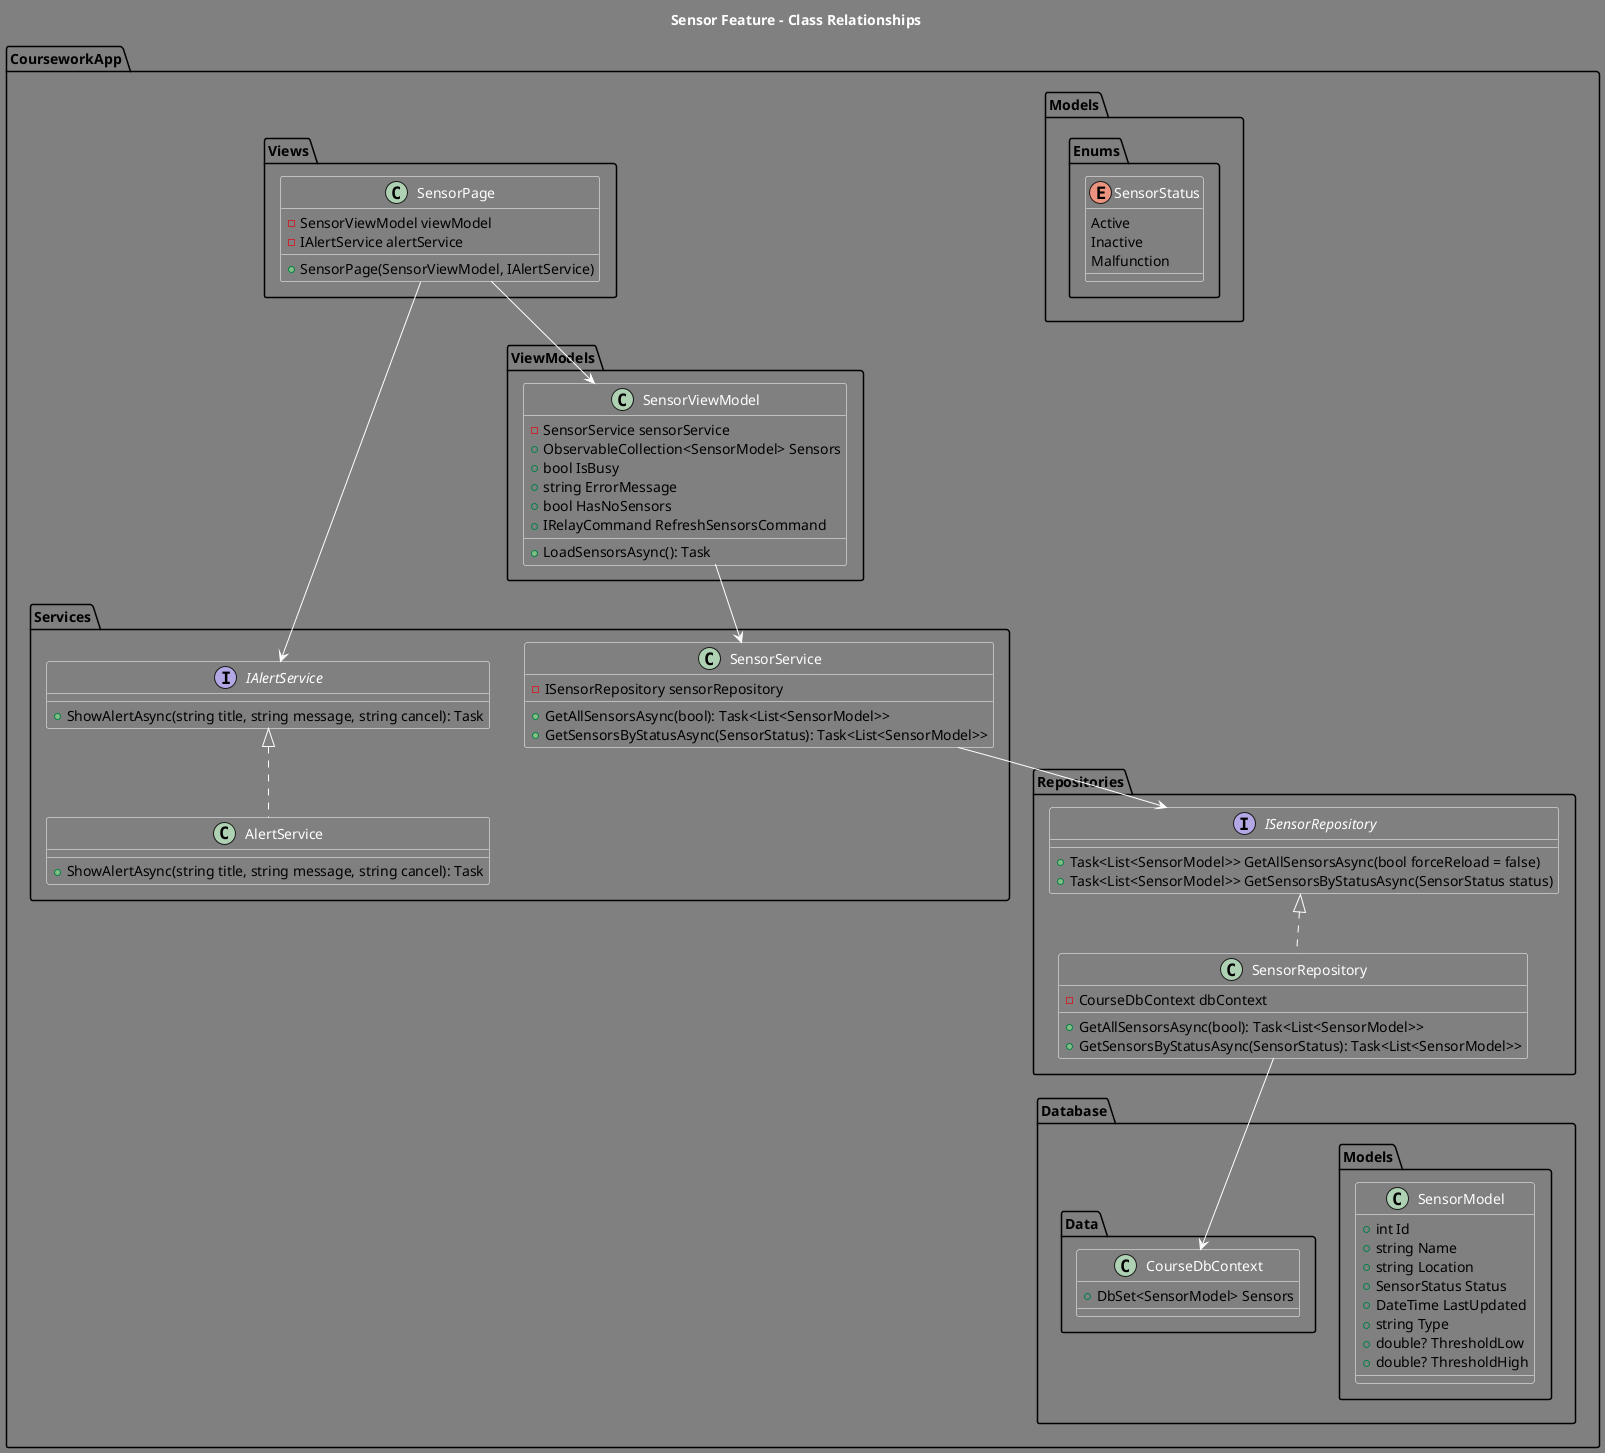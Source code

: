 @startuml Sensor Feature Structure

skinparam backgroundColor grey
skinparam classBackgroundColor grey
skinparam classBorderColor White
skinparam classArrowColor White
skinparam classFontColor White
skinparam ArrowColor White
skinparam ArrowFontColor White
skinparam titleFontColor White
skinparam defaultTextAlignment center
skinparam shadowing false

' Title
title Sensor Feature - Class Relationships

package CourseworkApp.Models.Enums {
  enum SensorStatus {
    Active
    Inactive
    Malfunction
  }
}

package CourseworkApp.Database.Models {
  class SensorModel {
    +int Id
    +string Name
    +string Location
    +SensorStatus Status
    +DateTime LastUpdated
    +string Type
    +double? ThresholdLow
    +double? ThresholdHigh
  }
}

package CourseworkApp.Database.Data {
  class CourseDbContext {
    +DbSet<SensorModel> Sensors
  }
}

package CourseworkApp.Repositories {
  interface ISensorRepository {
    +Task<List<SensorModel>> GetAllSensorsAsync(bool forceReload = false)
    +Task<List<SensorModel>> GetSensorsByStatusAsync(SensorStatus status)
  }

  class SensorRepository {
    -CourseDbContext dbContext
    +GetAllSensorsAsync(bool): Task<List<SensorModel>>
    +GetSensorsByStatusAsync(SensorStatus): Task<List<SensorModel>>
  }

  ISensorRepository <|.. SensorRepository
  SensorRepository --> CourseDbContext
}

package CourseworkApp.Services {
  class SensorService {
    -ISensorRepository sensorRepository
    +GetAllSensorsAsync(bool): Task<List<SensorModel>>
    +GetSensorsByStatusAsync(SensorStatus): Task<List<SensorModel>>
  }

  SensorService --> ISensorRepository
}

package CourseworkApp.Services {
  interface IAlertService {
    +ShowAlertAsync(string title, string message, string cancel): Task
  }

  class AlertService {
    +ShowAlertAsync(string title, string message, string cancel): Task
  }

  IAlertService <|.. AlertService
}

package CourseworkApp.ViewModels {
  class SensorViewModel {
    -SensorService sensorService
    +ObservableCollection<SensorModel> Sensors
    +bool IsBusy
    +string ErrorMessage
    +bool HasNoSensors
    +IRelayCommand RefreshSensorsCommand
    +LoadSensorsAsync(): Task
  }

  SensorViewModel --> SensorService
}

package CourseworkApp.Views {
  class SensorPage {
    -SensorViewModel viewModel
    -IAlertService alertService
    +SensorPage(SensorViewModel, IAlertService)
  }

  SensorPage --> SensorViewModel
  SensorPage --> IAlertService
}

@enduml

